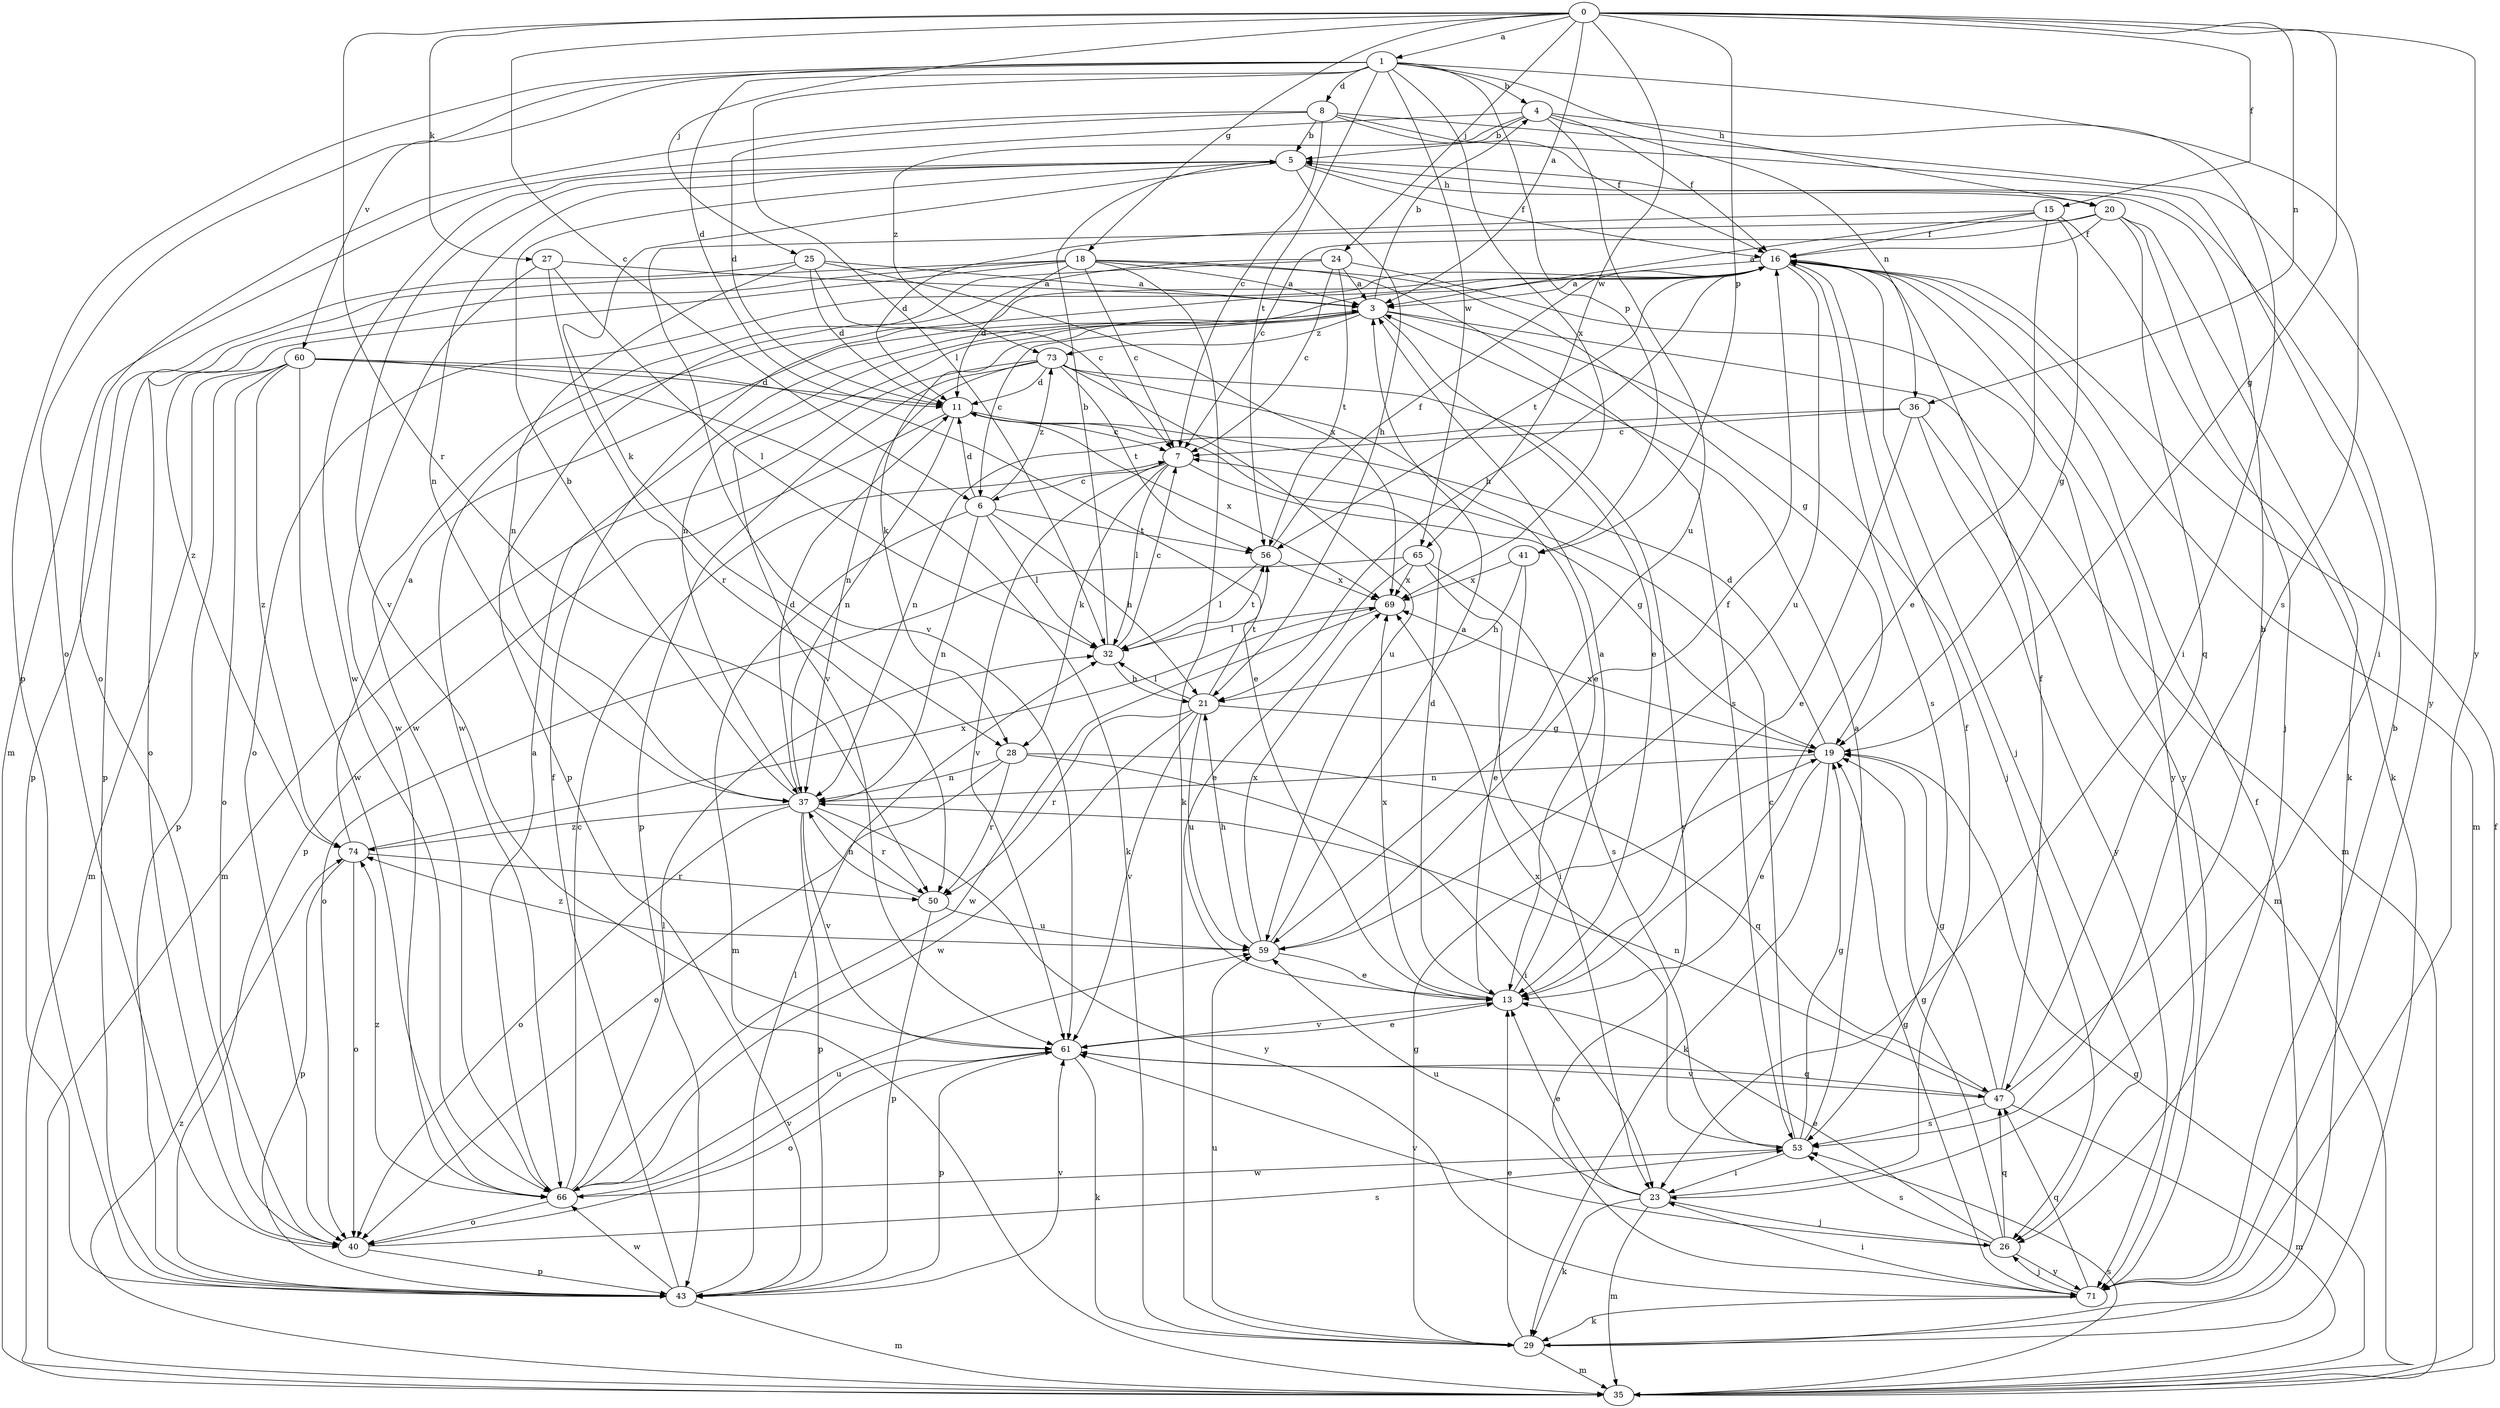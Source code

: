 strict digraph  {
0;
1;
3;
4;
5;
6;
7;
8;
11;
13;
15;
16;
18;
19;
20;
21;
23;
24;
25;
26;
27;
28;
29;
32;
35;
36;
37;
40;
41;
43;
47;
50;
53;
56;
59;
60;
61;
65;
66;
69;
71;
73;
74;
0 -> 1  [label=a];
0 -> 3  [label=a];
0 -> 6  [label=c];
0 -> 15  [label=f];
0 -> 18  [label=g];
0 -> 19  [label=g];
0 -> 24  [label=j];
0 -> 25  [label=j];
0 -> 27  [label=k];
0 -> 36  [label=n];
0 -> 41  [label=p];
0 -> 50  [label=r];
0 -> 65  [label=w];
0 -> 71  [label=y];
1 -> 4  [label=b];
1 -> 8  [label=d];
1 -> 11  [label=d];
1 -> 20  [label=h];
1 -> 32  [label=l];
1 -> 40  [label=o];
1 -> 41  [label=p];
1 -> 43  [label=p];
1 -> 53  [label=s];
1 -> 56  [label=t];
1 -> 60  [label=v];
1 -> 65  [label=w];
1 -> 69  [label=x];
3 -> 4  [label=b];
3 -> 6  [label=c];
3 -> 13  [label=e];
3 -> 26  [label=j];
3 -> 28  [label=k];
3 -> 35  [label=m];
3 -> 61  [label=v];
3 -> 73  [label=z];
4 -> 5  [label=b];
4 -> 16  [label=f];
4 -> 23  [label=i];
4 -> 35  [label=m];
4 -> 36  [label=n];
4 -> 59  [label=u];
4 -> 73  [label=z];
5 -> 16  [label=f];
5 -> 20  [label=h];
5 -> 21  [label=h];
5 -> 28  [label=k];
5 -> 37  [label=n];
5 -> 61  [label=v];
5 -> 66  [label=w];
6 -> 11  [label=d];
6 -> 21  [label=h];
6 -> 32  [label=l];
6 -> 35  [label=m];
6 -> 37  [label=n];
6 -> 56  [label=t];
6 -> 73  [label=z];
7 -> 6  [label=c];
7 -> 19  [label=g];
7 -> 28  [label=k];
7 -> 32  [label=l];
7 -> 61  [label=v];
8 -> 5  [label=b];
8 -> 7  [label=c];
8 -> 11  [label=d];
8 -> 16  [label=f];
8 -> 23  [label=i];
8 -> 40  [label=o];
8 -> 71  [label=y];
11 -> 7  [label=c];
11 -> 37  [label=n];
11 -> 43  [label=p];
11 -> 69  [label=x];
13 -> 3  [label=a];
13 -> 11  [label=d];
13 -> 61  [label=v];
13 -> 69  [label=x];
15 -> 3  [label=a];
15 -> 11  [label=d];
15 -> 13  [label=e];
15 -> 16  [label=f];
15 -> 19  [label=g];
15 -> 29  [label=k];
16 -> 3  [label=a];
16 -> 21  [label=h];
16 -> 26  [label=j];
16 -> 35  [label=m];
16 -> 37  [label=n];
16 -> 40  [label=o];
16 -> 53  [label=s];
16 -> 56  [label=t];
16 -> 59  [label=u];
16 -> 66  [label=w];
16 -> 71  [label=y];
18 -> 3  [label=a];
18 -> 7  [label=c];
18 -> 11  [label=d];
18 -> 19  [label=g];
18 -> 29  [label=k];
18 -> 40  [label=o];
18 -> 43  [label=p];
18 -> 53  [label=s];
18 -> 74  [label=z];
19 -> 11  [label=d];
19 -> 13  [label=e];
19 -> 29  [label=k];
19 -> 37  [label=n];
19 -> 69  [label=x];
20 -> 7  [label=c];
20 -> 16  [label=f];
20 -> 26  [label=j];
20 -> 29  [label=k];
20 -> 47  [label=q];
20 -> 61  [label=v];
21 -> 19  [label=g];
21 -> 32  [label=l];
21 -> 50  [label=r];
21 -> 56  [label=t];
21 -> 59  [label=u];
21 -> 61  [label=v];
21 -> 66  [label=w];
23 -> 13  [label=e];
23 -> 16  [label=f];
23 -> 26  [label=j];
23 -> 29  [label=k];
23 -> 35  [label=m];
23 -> 59  [label=u];
24 -> 3  [label=a];
24 -> 7  [label=c];
24 -> 43  [label=p];
24 -> 56  [label=t];
24 -> 66  [label=w];
24 -> 71  [label=y];
25 -> 3  [label=a];
25 -> 7  [label=c];
25 -> 11  [label=d];
25 -> 37  [label=n];
25 -> 43  [label=p];
25 -> 69  [label=x];
26 -> 13  [label=e];
26 -> 19  [label=g];
26 -> 47  [label=q];
26 -> 53  [label=s];
26 -> 61  [label=v];
26 -> 71  [label=y];
27 -> 3  [label=a];
27 -> 32  [label=l];
27 -> 50  [label=r];
27 -> 66  [label=w];
28 -> 23  [label=i];
28 -> 37  [label=n];
28 -> 40  [label=o];
28 -> 47  [label=q];
28 -> 50  [label=r];
29 -> 13  [label=e];
29 -> 16  [label=f];
29 -> 19  [label=g];
29 -> 35  [label=m];
29 -> 59  [label=u];
32 -> 5  [label=b];
32 -> 7  [label=c];
32 -> 21  [label=h];
32 -> 56  [label=t];
35 -> 16  [label=f];
35 -> 19  [label=g];
35 -> 53  [label=s];
35 -> 74  [label=z];
36 -> 7  [label=c];
36 -> 13  [label=e];
36 -> 35  [label=m];
36 -> 37  [label=n];
36 -> 71  [label=y];
37 -> 5  [label=b];
37 -> 11  [label=d];
37 -> 40  [label=o];
37 -> 43  [label=p];
37 -> 50  [label=r];
37 -> 61  [label=v];
37 -> 71  [label=y];
37 -> 74  [label=z];
40 -> 43  [label=p];
40 -> 53  [label=s];
41 -> 13  [label=e];
41 -> 21  [label=h];
41 -> 69  [label=x];
43 -> 16  [label=f];
43 -> 32  [label=l];
43 -> 35  [label=m];
43 -> 61  [label=v];
43 -> 66  [label=w];
47 -> 5  [label=b];
47 -> 16  [label=f];
47 -> 19  [label=g];
47 -> 35  [label=m];
47 -> 37  [label=n];
47 -> 53  [label=s];
47 -> 61  [label=v];
50 -> 37  [label=n];
50 -> 43  [label=p];
50 -> 59  [label=u];
53 -> 3  [label=a];
53 -> 7  [label=c];
53 -> 19  [label=g];
53 -> 23  [label=i];
53 -> 66  [label=w];
53 -> 69  [label=x];
56 -> 16  [label=f];
56 -> 32  [label=l];
56 -> 69  [label=x];
59 -> 3  [label=a];
59 -> 13  [label=e];
59 -> 16  [label=f];
59 -> 21  [label=h];
59 -> 69  [label=x];
59 -> 74  [label=z];
60 -> 11  [label=d];
60 -> 13  [label=e];
60 -> 29  [label=k];
60 -> 35  [label=m];
60 -> 40  [label=o];
60 -> 43  [label=p];
60 -> 66  [label=w];
60 -> 74  [label=z];
61 -> 13  [label=e];
61 -> 29  [label=k];
61 -> 40  [label=o];
61 -> 43  [label=p];
61 -> 47  [label=q];
65 -> 13  [label=e];
65 -> 23  [label=i];
65 -> 40  [label=o];
65 -> 53  [label=s];
65 -> 69  [label=x];
66 -> 3  [label=a];
66 -> 7  [label=c];
66 -> 32  [label=l];
66 -> 40  [label=o];
66 -> 59  [label=u];
66 -> 61  [label=v];
66 -> 74  [label=z];
69 -> 32  [label=l];
69 -> 66  [label=w];
71 -> 5  [label=b];
71 -> 19  [label=g];
71 -> 23  [label=i];
71 -> 26  [label=j];
71 -> 29  [label=k];
71 -> 47  [label=q];
73 -> 11  [label=d];
73 -> 13  [label=e];
73 -> 35  [label=m];
73 -> 37  [label=n];
73 -> 43  [label=p];
73 -> 56  [label=t];
73 -> 59  [label=u];
73 -> 71  [label=y];
74 -> 3  [label=a];
74 -> 40  [label=o];
74 -> 43  [label=p];
74 -> 50  [label=r];
74 -> 69  [label=x];
}
